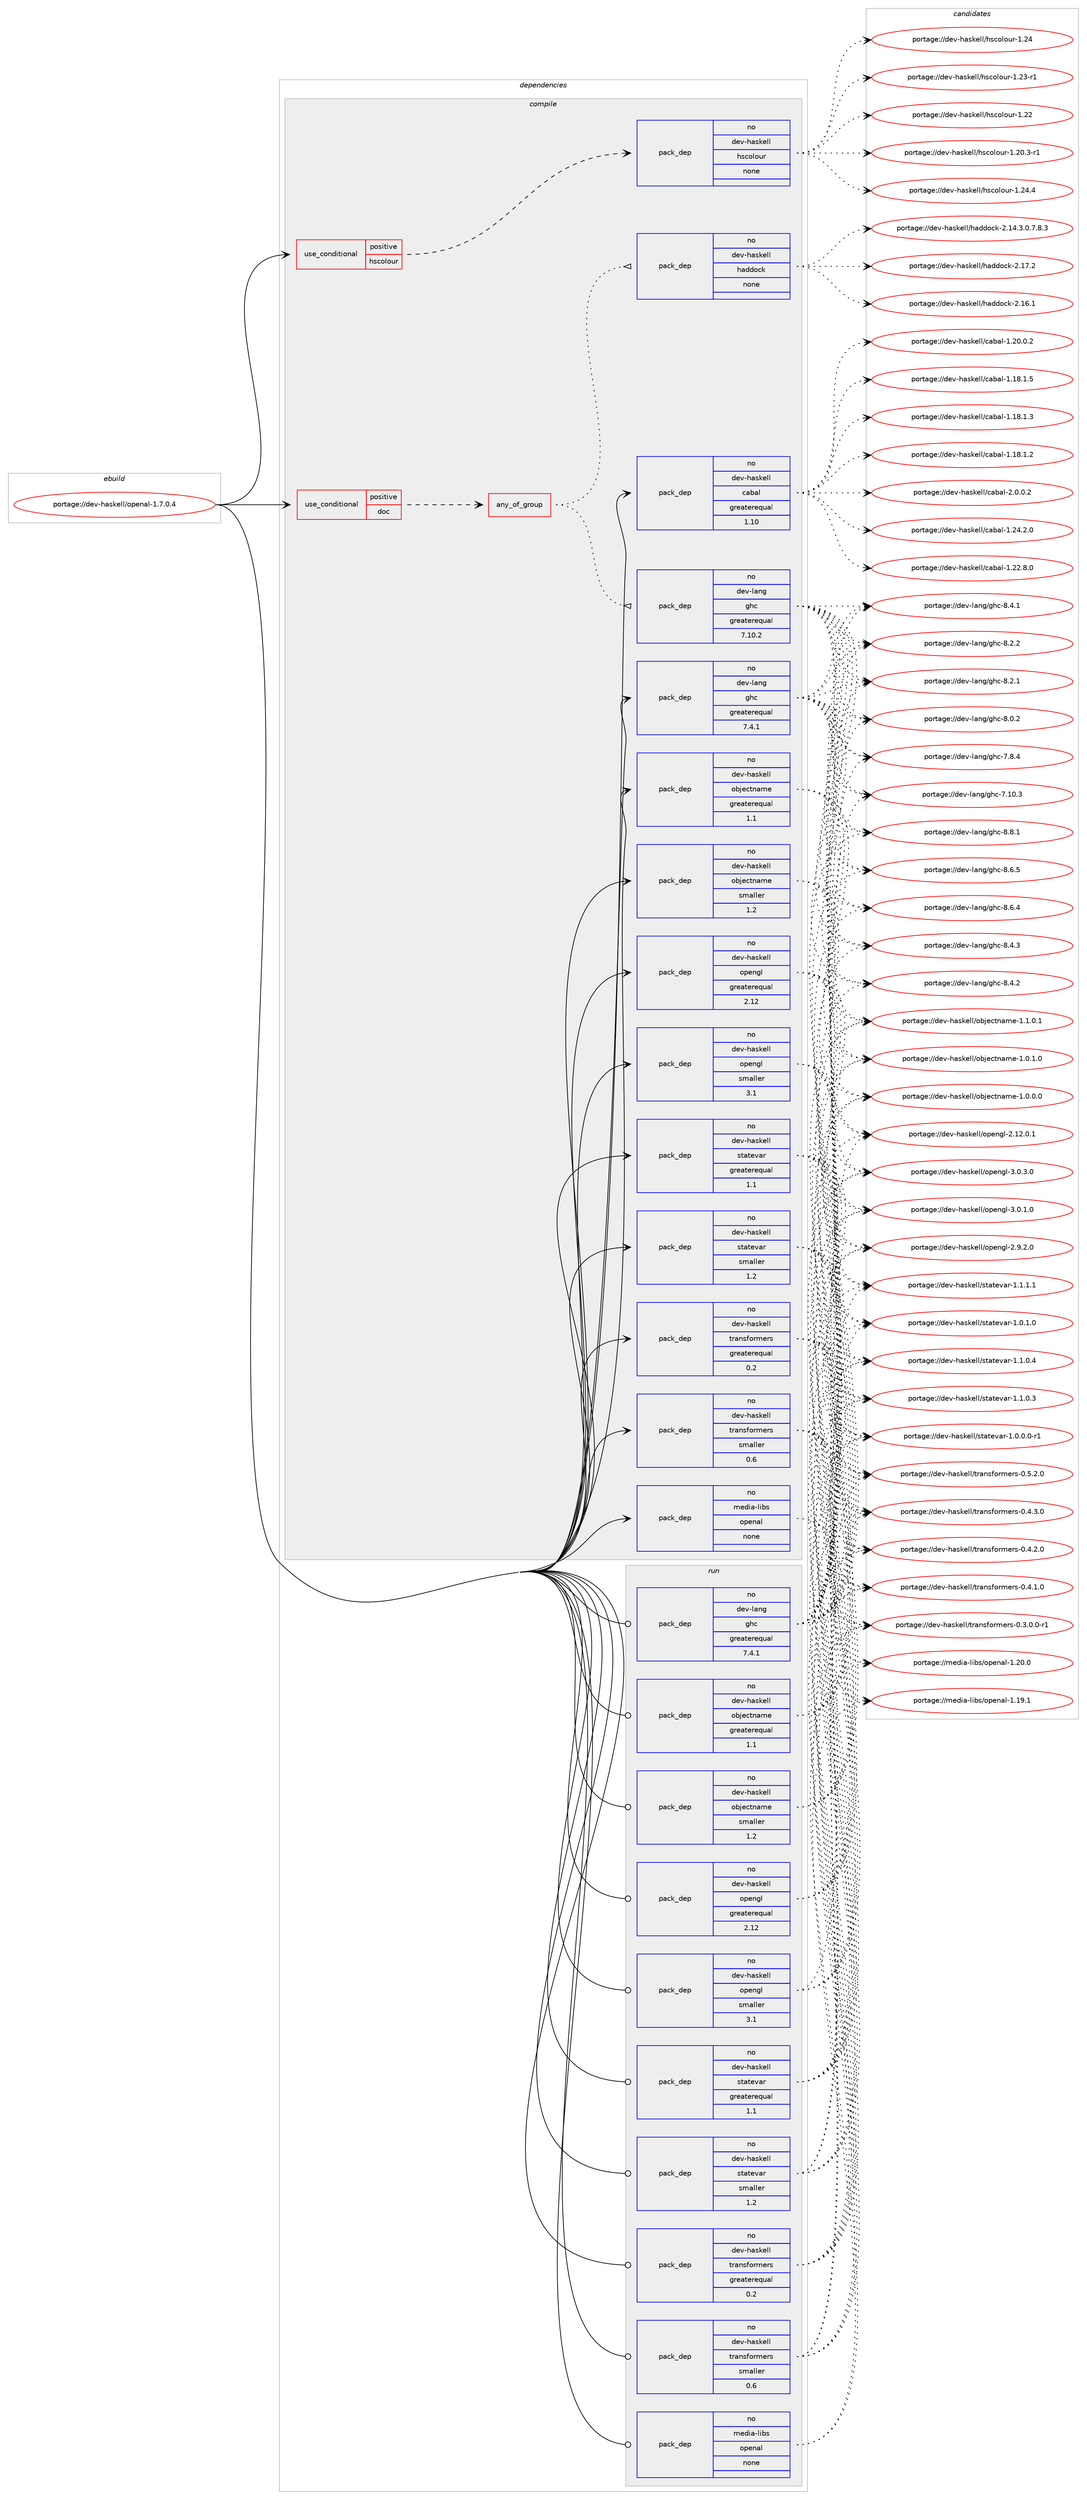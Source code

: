 digraph prolog {

# *************
# Graph options
# *************

newrank=true;
concentrate=true;
compound=true;
graph [rankdir=LR,fontname=Helvetica,fontsize=10,ranksep=1.5];#, ranksep=2.5, nodesep=0.2];
edge  [arrowhead=vee];
node  [fontname=Helvetica,fontsize=10];

# **********
# The ebuild
# **********

subgraph cluster_leftcol {
color=gray;
label=<<i>ebuild</i>>;
id [label="portage://dev-haskell/openal-1.7.0.4", color=red, width=4, href="../dev-haskell/openal-1.7.0.4.svg"];
}

# ****************
# The dependencies
# ****************

subgraph cluster_midcol {
color=gray;
label=<<i>dependencies</i>>;
subgraph cluster_compile {
fillcolor="#eeeeee";
style=filled;
label=<<i>compile</i>>;
subgraph cond132480 {
dependency550416 [label=<<TABLE BORDER="0" CELLBORDER="1" CELLSPACING="0" CELLPADDING="4"><TR><TD ROWSPAN="3" CELLPADDING="10">use_conditional</TD></TR><TR><TD>positive</TD></TR><TR><TD>doc</TD></TR></TABLE>>, shape=none, color=red];
subgraph any5981 {
dependency550417 [label=<<TABLE BORDER="0" CELLBORDER="1" CELLSPACING="0" CELLPADDING="4"><TR><TD CELLPADDING="10">any_of_group</TD></TR></TABLE>>, shape=none, color=red];subgraph pack411718 {
dependency550418 [label=<<TABLE BORDER="0" CELLBORDER="1" CELLSPACING="0" CELLPADDING="4" WIDTH="220"><TR><TD ROWSPAN="6" CELLPADDING="30">pack_dep</TD></TR><TR><TD WIDTH="110">no</TD></TR><TR><TD>dev-haskell</TD></TR><TR><TD>haddock</TD></TR><TR><TD>none</TD></TR><TR><TD></TD></TR></TABLE>>, shape=none, color=blue];
}
dependency550417:e -> dependency550418:w [weight=20,style="dotted",arrowhead="oinv"];
subgraph pack411719 {
dependency550419 [label=<<TABLE BORDER="0" CELLBORDER="1" CELLSPACING="0" CELLPADDING="4" WIDTH="220"><TR><TD ROWSPAN="6" CELLPADDING="30">pack_dep</TD></TR><TR><TD WIDTH="110">no</TD></TR><TR><TD>dev-lang</TD></TR><TR><TD>ghc</TD></TR><TR><TD>greaterequal</TD></TR><TR><TD>7.10.2</TD></TR></TABLE>>, shape=none, color=blue];
}
dependency550417:e -> dependency550419:w [weight=20,style="dotted",arrowhead="oinv"];
}
dependency550416:e -> dependency550417:w [weight=20,style="dashed",arrowhead="vee"];
}
id:e -> dependency550416:w [weight=20,style="solid",arrowhead="vee"];
subgraph cond132481 {
dependency550420 [label=<<TABLE BORDER="0" CELLBORDER="1" CELLSPACING="0" CELLPADDING="4"><TR><TD ROWSPAN="3" CELLPADDING="10">use_conditional</TD></TR><TR><TD>positive</TD></TR><TR><TD>hscolour</TD></TR></TABLE>>, shape=none, color=red];
subgraph pack411720 {
dependency550421 [label=<<TABLE BORDER="0" CELLBORDER="1" CELLSPACING="0" CELLPADDING="4" WIDTH="220"><TR><TD ROWSPAN="6" CELLPADDING="30">pack_dep</TD></TR><TR><TD WIDTH="110">no</TD></TR><TR><TD>dev-haskell</TD></TR><TR><TD>hscolour</TD></TR><TR><TD>none</TD></TR><TR><TD></TD></TR></TABLE>>, shape=none, color=blue];
}
dependency550420:e -> dependency550421:w [weight=20,style="dashed",arrowhead="vee"];
}
id:e -> dependency550420:w [weight=20,style="solid",arrowhead="vee"];
subgraph pack411721 {
dependency550422 [label=<<TABLE BORDER="0" CELLBORDER="1" CELLSPACING="0" CELLPADDING="4" WIDTH="220"><TR><TD ROWSPAN="6" CELLPADDING="30">pack_dep</TD></TR><TR><TD WIDTH="110">no</TD></TR><TR><TD>dev-haskell</TD></TR><TR><TD>cabal</TD></TR><TR><TD>greaterequal</TD></TR><TR><TD>1.10</TD></TR></TABLE>>, shape=none, color=blue];
}
id:e -> dependency550422:w [weight=20,style="solid",arrowhead="vee"];
subgraph pack411722 {
dependency550423 [label=<<TABLE BORDER="0" CELLBORDER="1" CELLSPACING="0" CELLPADDING="4" WIDTH="220"><TR><TD ROWSPAN="6" CELLPADDING="30">pack_dep</TD></TR><TR><TD WIDTH="110">no</TD></TR><TR><TD>dev-haskell</TD></TR><TR><TD>objectname</TD></TR><TR><TD>greaterequal</TD></TR><TR><TD>1.1</TD></TR></TABLE>>, shape=none, color=blue];
}
id:e -> dependency550423:w [weight=20,style="solid",arrowhead="vee"];
subgraph pack411723 {
dependency550424 [label=<<TABLE BORDER="0" CELLBORDER="1" CELLSPACING="0" CELLPADDING="4" WIDTH="220"><TR><TD ROWSPAN="6" CELLPADDING="30">pack_dep</TD></TR><TR><TD WIDTH="110">no</TD></TR><TR><TD>dev-haskell</TD></TR><TR><TD>objectname</TD></TR><TR><TD>smaller</TD></TR><TR><TD>1.2</TD></TR></TABLE>>, shape=none, color=blue];
}
id:e -> dependency550424:w [weight=20,style="solid",arrowhead="vee"];
subgraph pack411724 {
dependency550425 [label=<<TABLE BORDER="0" CELLBORDER="1" CELLSPACING="0" CELLPADDING="4" WIDTH="220"><TR><TD ROWSPAN="6" CELLPADDING="30">pack_dep</TD></TR><TR><TD WIDTH="110">no</TD></TR><TR><TD>dev-haskell</TD></TR><TR><TD>opengl</TD></TR><TR><TD>greaterequal</TD></TR><TR><TD>2.12</TD></TR></TABLE>>, shape=none, color=blue];
}
id:e -> dependency550425:w [weight=20,style="solid",arrowhead="vee"];
subgraph pack411725 {
dependency550426 [label=<<TABLE BORDER="0" CELLBORDER="1" CELLSPACING="0" CELLPADDING="4" WIDTH="220"><TR><TD ROWSPAN="6" CELLPADDING="30">pack_dep</TD></TR><TR><TD WIDTH="110">no</TD></TR><TR><TD>dev-haskell</TD></TR><TR><TD>opengl</TD></TR><TR><TD>smaller</TD></TR><TR><TD>3.1</TD></TR></TABLE>>, shape=none, color=blue];
}
id:e -> dependency550426:w [weight=20,style="solid",arrowhead="vee"];
subgraph pack411726 {
dependency550427 [label=<<TABLE BORDER="0" CELLBORDER="1" CELLSPACING="0" CELLPADDING="4" WIDTH="220"><TR><TD ROWSPAN="6" CELLPADDING="30">pack_dep</TD></TR><TR><TD WIDTH="110">no</TD></TR><TR><TD>dev-haskell</TD></TR><TR><TD>statevar</TD></TR><TR><TD>greaterequal</TD></TR><TR><TD>1.1</TD></TR></TABLE>>, shape=none, color=blue];
}
id:e -> dependency550427:w [weight=20,style="solid",arrowhead="vee"];
subgraph pack411727 {
dependency550428 [label=<<TABLE BORDER="0" CELLBORDER="1" CELLSPACING="0" CELLPADDING="4" WIDTH="220"><TR><TD ROWSPAN="6" CELLPADDING="30">pack_dep</TD></TR><TR><TD WIDTH="110">no</TD></TR><TR><TD>dev-haskell</TD></TR><TR><TD>statevar</TD></TR><TR><TD>smaller</TD></TR><TR><TD>1.2</TD></TR></TABLE>>, shape=none, color=blue];
}
id:e -> dependency550428:w [weight=20,style="solid",arrowhead="vee"];
subgraph pack411728 {
dependency550429 [label=<<TABLE BORDER="0" CELLBORDER="1" CELLSPACING="0" CELLPADDING="4" WIDTH="220"><TR><TD ROWSPAN="6" CELLPADDING="30">pack_dep</TD></TR><TR><TD WIDTH="110">no</TD></TR><TR><TD>dev-haskell</TD></TR><TR><TD>transformers</TD></TR><TR><TD>greaterequal</TD></TR><TR><TD>0.2</TD></TR></TABLE>>, shape=none, color=blue];
}
id:e -> dependency550429:w [weight=20,style="solid",arrowhead="vee"];
subgraph pack411729 {
dependency550430 [label=<<TABLE BORDER="0" CELLBORDER="1" CELLSPACING="0" CELLPADDING="4" WIDTH="220"><TR><TD ROWSPAN="6" CELLPADDING="30">pack_dep</TD></TR><TR><TD WIDTH="110">no</TD></TR><TR><TD>dev-haskell</TD></TR><TR><TD>transformers</TD></TR><TR><TD>smaller</TD></TR><TR><TD>0.6</TD></TR></TABLE>>, shape=none, color=blue];
}
id:e -> dependency550430:w [weight=20,style="solid",arrowhead="vee"];
subgraph pack411730 {
dependency550431 [label=<<TABLE BORDER="0" CELLBORDER="1" CELLSPACING="0" CELLPADDING="4" WIDTH="220"><TR><TD ROWSPAN="6" CELLPADDING="30">pack_dep</TD></TR><TR><TD WIDTH="110">no</TD></TR><TR><TD>dev-lang</TD></TR><TR><TD>ghc</TD></TR><TR><TD>greaterequal</TD></TR><TR><TD>7.4.1</TD></TR></TABLE>>, shape=none, color=blue];
}
id:e -> dependency550431:w [weight=20,style="solid",arrowhead="vee"];
subgraph pack411731 {
dependency550432 [label=<<TABLE BORDER="0" CELLBORDER="1" CELLSPACING="0" CELLPADDING="4" WIDTH="220"><TR><TD ROWSPAN="6" CELLPADDING="30">pack_dep</TD></TR><TR><TD WIDTH="110">no</TD></TR><TR><TD>media-libs</TD></TR><TR><TD>openal</TD></TR><TR><TD>none</TD></TR><TR><TD></TD></TR></TABLE>>, shape=none, color=blue];
}
id:e -> dependency550432:w [weight=20,style="solid",arrowhead="vee"];
}
subgraph cluster_compileandrun {
fillcolor="#eeeeee";
style=filled;
label=<<i>compile and run</i>>;
}
subgraph cluster_run {
fillcolor="#eeeeee";
style=filled;
label=<<i>run</i>>;
subgraph pack411732 {
dependency550433 [label=<<TABLE BORDER="0" CELLBORDER="1" CELLSPACING="0" CELLPADDING="4" WIDTH="220"><TR><TD ROWSPAN="6" CELLPADDING="30">pack_dep</TD></TR><TR><TD WIDTH="110">no</TD></TR><TR><TD>dev-haskell</TD></TR><TR><TD>objectname</TD></TR><TR><TD>greaterequal</TD></TR><TR><TD>1.1</TD></TR></TABLE>>, shape=none, color=blue];
}
id:e -> dependency550433:w [weight=20,style="solid",arrowhead="odot"];
subgraph pack411733 {
dependency550434 [label=<<TABLE BORDER="0" CELLBORDER="1" CELLSPACING="0" CELLPADDING="4" WIDTH="220"><TR><TD ROWSPAN="6" CELLPADDING="30">pack_dep</TD></TR><TR><TD WIDTH="110">no</TD></TR><TR><TD>dev-haskell</TD></TR><TR><TD>objectname</TD></TR><TR><TD>smaller</TD></TR><TR><TD>1.2</TD></TR></TABLE>>, shape=none, color=blue];
}
id:e -> dependency550434:w [weight=20,style="solid",arrowhead="odot"];
subgraph pack411734 {
dependency550435 [label=<<TABLE BORDER="0" CELLBORDER="1" CELLSPACING="0" CELLPADDING="4" WIDTH="220"><TR><TD ROWSPAN="6" CELLPADDING="30">pack_dep</TD></TR><TR><TD WIDTH="110">no</TD></TR><TR><TD>dev-haskell</TD></TR><TR><TD>opengl</TD></TR><TR><TD>greaterequal</TD></TR><TR><TD>2.12</TD></TR></TABLE>>, shape=none, color=blue];
}
id:e -> dependency550435:w [weight=20,style="solid",arrowhead="odot"];
subgraph pack411735 {
dependency550436 [label=<<TABLE BORDER="0" CELLBORDER="1" CELLSPACING="0" CELLPADDING="4" WIDTH="220"><TR><TD ROWSPAN="6" CELLPADDING="30">pack_dep</TD></TR><TR><TD WIDTH="110">no</TD></TR><TR><TD>dev-haskell</TD></TR><TR><TD>opengl</TD></TR><TR><TD>smaller</TD></TR><TR><TD>3.1</TD></TR></TABLE>>, shape=none, color=blue];
}
id:e -> dependency550436:w [weight=20,style="solid",arrowhead="odot"];
subgraph pack411736 {
dependency550437 [label=<<TABLE BORDER="0" CELLBORDER="1" CELLSPACING="0" CELLPADDING="4" WIDTH="220"><TR><TD ROWSPAN="6" CELLPADDING="30">pack_dep</TD></TR><TR><TD WIDTH="110">no</TD></TR><TR><TD>dev-haskell</TD></TR><TR><TD>statevar</TD></TR><TR><TD>greaterequal</TD></TR><TR><TD>1.1</TD></TR></TABLE>>, shape=none, color=blue];
}
id:e -> dependency550437:w [weight=20,style="solid",arrowhead="odot"];
subgraph pack411737 {
dependency550438 [label=<<TABLE BORDER="0" CELLBORDER="1" CELLSPACING="0" CELLPADDING="4" WIDTH="220"><TR><TD ROWSPAN="6" CELLPADDING="30">pack_dep</TD></TR><TR><TD WIDTH="110">no</TD></TR><TR><TD>dev-haskell</TD></TR><TR><TD>statevar</TD></TR><TR><TD>smaller</TD></TR><TR><TD>1.2</TD></TR></TABLE>>, shape=none, color=blue];
}
id:e -> dependency550438:w [weight=20,style="solid",arrowhead="odot"];
subgraph pack411738 {
dependency550439 [label=<<TABLE BORDER="0" CELLBORDER="1" CELLSPACING="0" CELLPADDING="4" WIDTH="220"><TR><TD ROWSPAN="6" CELLPADDING="30">pack_dep</TD></TR><TR><TD WIDTH="110">no</TD></TR><TR><TD>dev-haskell</TD></TR><TR><TD>transformers</TD></TR><TR><TD>greaterequal</TD></TR><TR><TD>0.2</TD></TR></TABLE>>, shape=none, color=blue];
}
id:e -> dependency550439:w [weight=20,style="solid",arrowhead="odot"];
subgraph pack411739 {
dependency550440 [label=<<TABLE BORDER="0" CELLBORDER="1" CELLSPACING="0" CELLPADDING="4" WIDTH="220"><TR><TD ROWSPAN="6" CELLPADDING="30">pack_dep</TD></TR><TR><TD WIDTH="110">no</TD></TR><TR><TD>dev-haskell</TD></TR><TR><TD>transformers</TD></TR><TR><TD>smaller</TD></TR><TR><TD>0.6</TD></TR></TABLE>>, shape=none, color=blue];
}
id:e -> dependency550440:w [weight=20,style="solid",arrowhead="odot"];
subgraph pack411740 {
dependency550441 [label=<<TABLE BORDER="0" CELLBORDER="1" CELLSPACING="0" CELLPADDING="4" WIDTH="220"><TR><TD ROWSPAN="6" CELLPADDING="30">pack_dep</TD></TR><TR><TD WIDTH="110">no</TD></TR><TR><TD>dev-lang</TD></TR><TR><TD>ghc</TD></TR><TR><TD>greaterequal</TD></TR><TR><TD>7.4.1</TD></TR></TABLE>>, shape=none, color=blue];
}
id:e -> dependency550441:w [weight=20,style="solid",arrowhead="odot"];
subgraph pack411741 {
dependency550442 [label=<<TABLE BORDER="0" CELLBORDER="1" CELLSPACING="0" CELLPADDING="4" WIDTH="220"><TR><TD ROWSPAN="6" CELLPADDING="30">pack_dep</TD></TR><TR><TD WIDTH="110">no</TD></TR><TR><TD>media-libs</TD></TR><TR><TD>openal</TD></TR><TR><TD>none</TD></TR><TR><TD></TD></TR></TABLE>>, shape=none, color=blue];
}
id:e -> dependency550442:w [weight=20,style="solid",arrowhead="odot"];
}
}

# **************
# The candidates
# **************

subgraph cluster_choices {
rank=same;
color=gray;
label=<<i>candidates</i>>;

subgraph choice411718 {
color=black;
nodesep=1;
choice100101118451049711510710110810847104971001001119910745504649554650 [label="portage://dev-haskell/haddock-2.17.2", color=red, width=4,href="../dev-haskell/haddock-2.17.2.svg"];
choice100101118451049711510710110810847104971001001119910745504649544649 [label="portage://dev-haskell/haddock-2.16.1", color=red, width=4,href="../dev-haskell/haddock-2.16.1.svg"];
choice1001011184510497115107101108108471049710010011199107455046495246514648465546564651 [label="portage://dev-haskell/haddock-2.14.3.0.7.8.3", color=red, width=4,href="../dev-haskell/haddock-2.14.3.0.7.8.3.svg"];
dependency550418:e -> choice100101118451049711510710110810847104971001001119910745504649554650:w [style=dotted,weight="100"];
dependency550418:e -> choice100101118451049711510710110810847104971001001119910745504649544649:w [style=dotted,weight="100"];
dependency550418:e -> choice1001011184510497115107101108108471049710010011199107455046495246514648465546564651:w [style=dotted,weight="100"];
}
subgraph choice411719 {
color=black;
nodesep=1;
choice10010111845108971101034710310499455646564649 [label="portage://dev-lang/ghc-8.8.1", color=red, width=4,href="../dev-lang/ghc-8.8.1.svg"];
choice10010111845108971101034710310499455646544653 [label="portage://dev-lang/ghc-8.6.5", color=red, width=4,href="../dev-lang/ghc-8.6.5.svg"];
choice10010111845108971101034710310499455646544652 [label="portage://dev-lang/ghc-8.6.4", color=red, width=4,href="../dev-lang/ghc-8.6.4.svg"];
choice10010111845108971101034710310499455646524651 [label="portage://dev-lang/ghc-8.4.3", color=red, width=4,href="../dev-lang/ghc-8.4.3.svg"];
choice10010111845108971101034710310499455646524650 [label="portage://dev-lang/ghc-8.4.2", color=red, width=4,href="../dev-lang/ghc-8.4.2.svg"];
choice10010111845108971101034710310499455646524649 [label="portage://dev-lang/ghc-8.4.1", color=red, width=4,href="../dev-lang/ghc-8.4.1.svg"];
choice10010111845108971101034710310499455646504650 [label="portage://dev-lang/ghc-8.2.2", color=red, width=4,href="../dev-lang/ghc-8.2.2.svg"];
choice10010111845108971101034710310499455646504649 [label="portage://dev-lang/ghc-8.2.1", color=red, width=4,href="../dev-lang/ghc-8.2.1.svg"];
choice10010111845108971101034710310499455646484650 [label="portage://dev-lang/ghc-8.0.2", color=red, width=4,href="../dev-lang/ghc-8.0.2.svg"];
choice10010111845108971101034710310499455546564652 [label="portage://dev-lang/ghc-7.8.4", color=red, width=4,href="../dev-lang/ghc-7.8.4.svg"];
choice1001011184510897110103471031049945554649484651 [label="portage://dev-lang/ghc-7.10.3", color=red, width=4,href="../dev-lang/ghc-7.10.3.svg"];
dependency550419:e -> choice10010111845108971101034710310499455646564649:w [style=dotted,weight="100"];
dependency550419:e -> choice10010111845108971101034710310499455646544653:w [style=dotted,weight="100"];
dependency550419:e -> choice10010111845108971101034710310499455646544652:w [style=dotted,weight="100"];
dependency550419:e -> choice10010111845108971101034710310499455646524651:w [style=dotted,weight="100"];
dependency550419:e -> choice10010111845108971101034710310499455646524650:w [style=dotted,weight="100"];
dependency550419:e -> choice10010111845108971101034710310499455646524649:w [style=dotted,weight="100"];
dependency550419:e -> choice10010111845108971101034710310499455646504650:w [style=dotted,weight="100"];
dependency550419:e -> choice10010111845108971101034710310499455646504649:w [style=dotted,weight="100"];
dependency550419:e -> choice10010111845108971101034710310499455646484650:w [style=dotted,weight="100"];
dependency550419:e -> choice10010111845108971101034710310499455546564652:w [style=dotted,weight="100"];
dependency550419:e -> choice1001011184510897110103471031049945554649484651:w [style=dotted,weight="100"];
}
subgraph choice411720 {
color=black;
nodesep=1;
choice1001011184510497115107101108108471041159911110811111711445494650524652 [label="portage://dev-haskell/hscolour-1.24.4", color=red, width=4,href="../dev-haskell/hscolour-1.24.4.svg"];
choice100101118451049711510710110810847104115991111081111171144549465052 [label="portage://dev-haskell/hscolour-1.24", color=red, width=4,href="../dev-haskell/hscolour-1.24.svg"];
choice1001011184510497115107101108108471041159911110811111711445494650514511449 [label="portage://dev-haskell/hscolour-1.23-r1", color=red, width=4,href="../dev-haskell/hscolour-1.23-r1.svg"];
choice100101118451049711510710110810847104115991111081111171144549465050 [label="portage://dev-haskell/hscolour-1.22", color=red, width=4,href="../dev-haskell/hscolour-1.22.svg"];
choice10010111845104971151071011081084710411599111108111117114454946504846514511449 [label="portage://dev-haskell/hscolour-1.20.3-r1", color=red, width=4,href="../dev-haskell/hscolour-1.20.3-r1.svg"];
dependency550421:e -> choice1001011184510497115107101108108471041159911110811111711445494650524652:w [style=dotted,weight="100"];
dependency550421:e -> choice100101118451049711510710110810847104115991111081111171144549465052:w [style=dotted,weight="100"];
dependency550421:e -> choice1001011184510497115107101108108471041159911110811111711445494650514511449:w [style=dotted,weight="100"];
dependency550421:e -> choice100101118451049711510710110810847104115991111081111171144549465050:w [style=dotted,weight="100"];
dependency550421:e -> choice10010111845104971151071011081084710411599111108111117114454946504846514511449:w [style=dotted,weight="100"];
}
subgraph choice411721 {
color=black;
nodesep=1;
choice100101118451049711510710110810847999798971084550464846484650 [label="portage://dev-haskell/cabal-2.0.0.2", color=red, width=4,href="../dev-haskell/cabal-2.0.0.2.svg"];
choice10010111845104971151071011081084799979897108454946505246504648 [label="portage://dev-haskell/cabal-1.24.2.0", color=red, width=4,href="../dev-haskell/cabal-1.24.2.0.svg"];
choice10010111845104971151071011081084799979897108454946505046564648 [label="portage://dev-haskell/cabal-1.22.8.0", color=red, width=4,href="../dev-haskell/cabal-1.22.8.0.svg"];
choice10010111845104971151071011081084799979897108454946504846484650 [label="portage://dev-haskell/cabal-1.20.0.2", color=red, width=4,href="../dev-haskell/cabal-1.20.0.2.svg"];
choice10010111845104971151071011081084799979897108454946495646494653 [label="portage://dev-haskell/cabal-1.18.1.5", color=red, width=4,href="../dev-haskell/cabal-1.18.1.5.svg"];
choice10010111845104971151071011081084799979897108454946495646494651 [label="portage://dev-haskell/cabal-1.18.1.3", color=red, width=4,href="../dev-haskell/cabal-1.18.1.3.svg"];
choice10010111845104971151071011081084799979897108454946495646494650 [label="portage://dev-haskell/cabal-1.18.1.2", color=red, width=4,href="../dev-haskell/cabal-1.18.1.2.svg"];
dependency550422:e -> choice100101118451049711510710110810847999798971084550464846484650:w [style=dotted,weight="100"];
dependency550422:e -> choice10010111845104971151071011081084799979897108454946505246504648:w [style=dotted,weight="100"];
dependency550422:e -> choice10010111845104971151071011081084799979897108454946505046564648:w [style=dotted,weight="100"];
dependency550422:e -> choice10010111845104971151071011081084799979897108454946504846484650:w [style=dotted,weight="100"];
dependency550422:e -> choice10010111845104971151071011081084799979897108454946495646494653:w [style=dotted,weight="100"];
dependency550422:e -> choice10010111845104971151071011081084799979897108454946495646494651:w [style=dotted,weight="100"];
dependency550422:e -> choice10010111845104971151071011081084799979897108454946495646494650:w [style=dotted,weight="100"];
}
subgraph choice411722 {
color=black;
nodesep=1;
choice1001011184510497115107101108108471119810610199116110971091014549464946484649 [label="portage://dev-haskell/objectname-1.1.0.1", color=red, width=4,href="../dev-haskell/objectname-1.1.0.1.svg"];
choice1001011184510497115107101108108471119810610199116110971091014549464846494648 [label="portage://dev-haskell/objectname-1.0.1.0", color=red, width=4,href="../dev-haskell/objectname-1.0.1.0.svg"];
choice1001011184510497115107101108108471119810610199116110971091014549464846484648 [label="portage://dev-haskell/objectname-1.0.0.0", color=red, width=4,href="../dev-haskell/objectname-1.0.0.0.svg"];
dependency550423:e -> choice1001011184510497115107101108108471119810610199116110971091014549464946484649:w [style=dotted,weight="100"];
dependency550423:e -> choice1001011184510497115107101108108471119810610199116110971091014549464846494648:w [style=dotted,weight="100"];
dependency550423:e -> choice1001011184510497115107101108108471119810610199116110971091014549464846484648:w [style=dotted,weight="100"];
}
subgraph choice411723 {
color=black;
nodesep=1;
choice1001011184510497115107101108108471119810610199116110971091014549464946484649 [label="portage://dev-haskell/objectname-1.1.0.1", color=red, width=4,href="../dev-haskell/objectname-1.1.0.1.svg"];
choice1001011184510497115107101108108471119810610199116110971091014549464846494648 [label="portage://dev-haskell/objectname-1.0.1.0", color=red, width=4,href="../dev-haskell/objectname-1.0.1.0.svg"];
choice1001011184510497115107101108108471119810610199116110971091014549464846484648 [label="portage://dev-haskell/objectname-1.0.0.0", color=red, width=4,href="../dev-haskell/objectname-1.0.0.0.svg"];
dependency550424:e -> choice1001011184510497115107101108108471119810610199116110971091014549464946484649:w [style=dotted,weight="100"];
dependency550424:e -> choice1001011184510497115107101108108471119810610199116110971091014549464846494648:w [style=dotted,weight="100"];
dependency550424:e -> choice1001011184510497115107101108108471119810610199116110971091014549464846484648:w [style=dotted,weight="100"];
}
subgraph choice411724 {
color=black;
nodesep=1;
choice1001011184510497115107101108108471111121011101031084551464846514648 [label="portage://dev-haskell/opengl-3.0.3.0", color=red, width=4,href="../dev-haskell/opengl-3.0.3.0.svg"];
choice1001011184510497115107101108108471111121011101031084551464846494648 [label="portage://dev-haskell/opengl-3.0.1.0", color=red, width=4,href="../dev-haskell/opengl-3.0.1.0.svg"];
choice1001011184510497115107101108108471111121011101031084550465746504648 [label="portage://dev-haskell/opengl-2.9.2.0", color=red, width=4,href="../dev-haskell/opengl-2.9.2.0.svg"];
choice100101118451049711510710110810847111112101110103108455046495046484649 [label="portage://dev-haskell/opengl-2.12.0.1", color=red, width=4,href="../dev-haskell/opengl-2.12.0.1.svg"];
dependency550425:e -> choice1001011184510497115107101108108471111121011101031084551464846514648:w [style=dotted,weight="100"];
dependency550425:e -> choice1001011184510497115107101108108471111121011101031084551464846494648:w [style=dotted,weight="100"];
dependency550425:e -> choice1001011184510497115107101108108471111121011101031084550465746504648:w [style=dotted,weight="100"];
dependency550425:e -> choice100101118451049711510710110810847111112101110103108455046495046484649:w [style=dotted,weight="100"];
}
subgraph choice411725 {
color=black;
nodesep=1;
choice1001011184510497115107101108108471111121011101031084551464846514648 [label="portage://dev-haskell/opengl-3.0.3.0", color=red, width=4,href="../dev-haskell/opengl-3.0.3.0.svg"];
choice1001011184510497115107101108108471111121011101031084551464846494648 [label="portage://dev-haskell/opengl-3.0.1.0", color=red, width=4,href="../dev-haskell/opengl-3.0.1.0.svg"];
choice1001011184510497115107101108108471111121011101031084550465746504648 [label="portage://dev-haskell/opengl-2.9.2.0", color=red, width=4,href="../dev-haskell/opengl-2.9.2.0.svg"];
choice100101118451049711510710110810847111112101110103108455046495046484649 [label="portage://dev-haskell/opengl-2.12.0.1", color=red, width=4,href="../dev-haskell/opengl-2.12.0.1.svg"];
dependency550426:e -> choice1001011184510497115107101108108471111121011101031084551464846514648:w [style=dotted,weight="100"];
dependency550426:e -> choice1001011184510497115107101108108471111121011101031084551464846494648:w [style=dotted,weight="100"];
dependency550426:e -> choice1001011184510497115107101108108471111121011101031084550465746504648:w [style=dotted,weight="100"];
dependency550426:e -> choice100101118451049711510710110810847111112101110103108455046495046484649:w [style=dotted,weight="100"];
}
subgraph choice411726 {
color=black;
nodesep=1;
choice10010111845104971151071011081084711511697116101118971144549464946494649 [label="portage://dev-haskell/statevar-1.1.1.1", color=red, width=4,href="../dev-haskell/statevar-1.1.1.1.svg"];
choice10010111845104971151071011081084711511697116101118971144549464946484652 [label="portage://dev-haskell/statevar-1.1.0.4", color=red, width=4,href="../dev-haskell/statevar-1.1.0.4.svg"];
choice10010111845104971151071011081084711511697116101118971144549464946484651 [label="portage://dev-haskell/statevar-1.1.0.3", color=red, width=4,href="../dev-haskell/statevar-1.1.0.3.svg"];
choice10010111845104971151071011081084711511697116101118971144549464846494648 [label="portage://dev-haskell/statevar-1.0.1.0", color=red, width=4,href="../dev-haskell/statevar-1.0.1.0.svg"];
choice100101118451049711510710110810847115116971161011189711445494648464846484511449 [label="portage://dev-haskell/statevar-1.0.0.0-r1", color=red, width=4,href="../dev-haskell/statevar-1.0.0.0-r1.svg"];
dependency550427:e -> choice10010111845104971151071011081084711511697116101118971144549464946494649:w [style=dotted,weight="100"];
dependency550427:e -> choice10010111845104971151071011081084711511697116101118971144549464946484652:w [style=dotted,weight="100"];
dependency550427:e -> choice10010111845104971151071011081084711511697116101118971144549464946484651:w [style=dotted,weight="100"];
dependency550427:e -> choice10010111845104971151071011081084711511697116101118971144549464846494648:w [style=dotted,weight="100"];
dependency550427:e -> choice100101118451049711510710110810847115116971161011189711445494648464846484511449:w [style=dotted,weight="100"];
}
subgraph choice411727 {
color=black;
nodesep=1;
choice10010111845104971151071011081084711511697116101118971144549464946494649 [label="portage://dev-haskell/statevar-1.1.1.1", color=red, width=4,href="../dev-haskell/statevar-1.1.1.1.svg"];
choice10010111845104971151071011081084711511697116101118971144549464946484652 [label="portage://dev-haskell/statevar-1.1.0.4", color=red, width=4,href="../dev-haskell/statevar-1.1.0.4.svg"];
choice10010111845104971151071011081084711511697116101118971144549464946484651 [label="portage://dev-haskell/statevar-1.1.0.3", color=red, width=4,href="../dev-haskell/statevar-1.1.0.3.svg"];
choice10010111845104971151071011081084711511697116101118971144549464846494648 [label="portage://dev-haskell/statevar-1.0.1.0", color=red, width=4,href="../dev-haskell/statevar-1.0.1.0.svg"];
choice100101118451049711510710110810847115116971161011189711445494648464846484511449 [label="portage://dev-haskell/statevar-1.0.0.0-r1", color=red, width=4,href="../dev-haskell/statevar-1.0.0.0-r1.svg"];
dependency550428:e -> choice10010111845104971151071011081084711511697116101118971144549464946494649:w [style=dotted,weight="100"];
dependency550428:e -> choice10010111845104971151071011081084711511697116101118971144549464946484652:w [style=dotted,weight="100"];
dependency550428:e -> choice10010111845104971151071011081084711511697116101118971144549464946484651:w [style=dotted,weight="100"];
dependency550428:e -> choice10010111845104971151071011081084711511697116101118971144549464846494648:w [style=dotted,weight="100"];
dependency550428:e -> choice100101118451049711510710110810847115116971161011189711445494648464846484511449:w [style=dotted,weight="100"];
}
subgraph choice411728 {
color=black;
nodesep=1;
choice100101118451049711510710110810847116114971101151021111141091011141154548465346504648 [label="portage://dev-haskell/transformers-0.5.2.0", color=red, width=4,href="../dev-haskell/transformers-0.5.2.0.svg"];
choice100101118451049711510710110810847116114971101151021111141091011141154548465246514648 [label="portage://dev-haskell/transformers-0.4.3.0", color=red, width=4,href="../dev-haskell/transformers-0.4.3.0.svg"];
choice100101118451049711510710110810847116114971101151021111141091011141154548465246504648 [label="portage://dev-haskell/transformers-0.4.2.0", color=red, width=4,href="../dev-haskell/transformers-0.4.2.0.svg"];
choice100101118451049711510710110810847116114971101151021111141091011141154548465246494648 [label="portage://dev-haskell/transformers-0.4.1.0", color=red, width=4,href="../dev-haskell/transformers-0.4.1.0.svg"];
choice1001011184510497115107101108108471161149711011510211111410910111411545484651464846484511449 [label="portage://dev-haskell/transformers-0.3.0.0-r1", color=red, width=4,href="../dev-haskell/transformers-0.3.0.0-r1.svg"];
dependency550429:e -> choice100101118451049711510710110810847116114971101151021111141091011141154548465346504648:w [style=dotted,weight="100"];
dependency550429:e -> choice100101118451049711510710110810847116114971101151021111141091011141154548465246514648:w [style=dotted,weight="100"];
dependency550429:e -> choice100101118451049711510710110810847116114971101151021111141091011141154548465246504648:w [style=dotted,weight="100"];
dependency550429:e -> choice100101118451049711510710110810847116114971101151021111141091011141154548465246494648:w [style=dotted,weight="100"];
dependency550429:e -> choice1001011184510497115107101108108471161149711011510211111410910111411545484651464846484511449:w [style=dotted,weight="100"];
}
subgraph choice411729 {
color=black;
nodesep=1;
choice100101118451049711510710110810847116114971101151021111141091011141154548465346504648 [label="portage://dev-haskell/transformers-0.5.2.0", color=red, width=4,href="../dev-haskell/transformers-0.5.2.0.svg"];
choice100101118451049711510710110810847116114971101151021111141091011141154548465246514648 [label="portage://dev-haskell/transformers-0.4.3.0", color=red, width=4,href="../dev-haskell/transformers-0.4.3.0.svg"];
choice100101118451049711510710110810847116114971101151021111141091011141154548465246504648 [label="portage://dev-haskell/transformers-0.4.2.0", color=red, width=4,href="../dev-haskell/transformers-0.4.2.0.svg"];
choice100101118451049711510710110810847116114971101151021111141091011141154548465246494648 [label="portage://dev-haskell/transformers-0.4.1.0", color=red, width=4,href="../dev-haskell/transformers-0.4.1.0.svg"];
choice1001011184510497115107101108108471161149711011510211111410910111411545484651464846484511449 [label="portage://dev-haskell/transformers-0.3.0.0-r1", color=red, width=4,href="../dev-haskell/transformers-0.3.0.0-r1.svg"];
dependency550430:e -> choice100101118451049711510710110810847116114971101151021111141091011141154548465346504648:w [style=dotted,weight="100"];
dependency550430:e -> choice100101118451049711510710110810847116114971101151021111141091011141154548465246514648:w [style=dotted,weight="100"];
dependency550430:e -> choice100101118451049711510710110810847116114971101151021111141091011141154548465246504648:w [style=dotted,weight="100"];
dependency550430:e -> choice100101118451049711510710110810847116114971101151021111141091011141154548465246494648:w [style=dotted,weight="100"];
dependency550430:e -> choice1001011184510497115107101108108471161149711011510211111410910111411545484651464846484511449:w [style=dotted,weight="100"];
}
subgraph choice411730 {
color=black;
nodesep=1;
choice10010111845108971101034710310499455646564649 [label="portage://dev-lang/ghc-8.8.1", color=red, width=4,href="../dev-lang/ghc-8.8.1.svg"];
choice10010111845108971101034710310499455646544653 [label="portage://dev-lang/ghc-8.6.5", color=red, width=4,href="../dev-lang/ghc-8.6.5.svg"];
choice10010111845108971101034710310499455646544652 [label="portage://dev-lang/ghc-8.6.4", color=red, width=4,href="../dev-lang/ghc-8.6.4.svg"];
choice10010111845108971101034710310499455646524651 [label="portage://dev-lang/ghc-8.4.3", color=red, width=4,href="../dev-lang/ghc-8.4.3.svg"];
choice10010111845108971101034710310499455646524650 [label="portage://dev-lang/ghc-8.4.2", color=red, width=4,href="../dev-lang/ghc-8.4.2.svg"];
choice10010111845108971101034710310499455646524649 [label="portage://dev-lang/ghc-8.4.1", color=red, width=4,href="../dev-lang/ghc-8.4.1.svg"];
choice10010111845108971101034710310499455646504650 [label="portage://dev-lang/ghc-8.2.2", color=red, width=4,href="../dev-lang/ghc-8.2.2.svg"];
choice10010111845108971101034710310499455646504649 [label="portage://dev-lang/ghc-8.2.1", color=red, width=4,href="../dev-lang/ghc-8.2.1.svg"];
choice10010111845108971101034710310499455646484650 [label="portage://dev-lang/ghc-8.0.2", color=red, width=4,href="../dev-lang/ghc-8.0.2.svg"];
choice10010111845108971101034710310499455546564652 [label="portage://dev-lang/ghc-7.8.4", color=red, width=4,href="../dev-lang/ghc-7.8.4.svg"];
choice1001011184510897110103471031049945554649484651 [label="portage://dev-lang/ghc-7.10.3", color=red, width=4,href="../dev-lang/ghc-7.10.3.svg"];
dependency550431:e -> choice10010111845108971101034710310499455646564649:w [style=dotted,weight="100"];
dependency550431:e -> choice10010111845108971101034710310499455646544653:w [style=dotted,weight="100"];
dependency550431:e -> choice10010111845108971101034710310499455646544652:w [style=dotted,weight="100"];
dependency550431:e -> choice10010111845108971101034710310499455646524651:w [style=dotted,weight="100"];
dependency550431:e -> choice10010111845108971101034710310499455646524650:w [style=dotted,weight="100"];
dependency550431:e -> choice10010111845108971101034710310499455646524649:w [style=dotted,weight="100"];
dependency550431:e -> choice10010111845108971101034710310499455646504650:w [style=dotted,weight="100"];
dependency550431:e -> choice10010111845108971101034710310499455646504649:w [style=dotted,weight="100"];
dependency550431:e -> choice10010111845108971101034710310499455646484650:w [style=dotted,weight="100"];
dependency550431:e -> choice10010111845108971101034710310499455546564652:w [style=dotted,weight="100"];
dependency550431:e -> choice1001011184510897110103471031049945554649484651:w [style=dotted,weight="100"];
}
subgraph choice411731 {
color=black;
nodesep=1;
choice109101100105974510810598115471111121011109710845494650484648 [label="portage://media-libs/openal-1.20.0", color=red, width=4,href="../media-libs/openal-1.20.0.svg"];
choice109101100105974510810598115471111121011109710845494649574649 [label="portage://media-libs/openal-1.19.1", color=red, width=4,href="../media-libs/openal-1.19.1.svg"];
dependency550432:e -> choice109101100105974510810598115471111121011109710845494650484648:w [style=dotted,weight="100"];
dependency550432:e -> choice109101100105974510810598115471111121011109710845494649574649:w [style=dotted,weight="100"];
}
subgraph choice411732 {
color=black;
nodesep=1;
choice1001011184510497115107101108108471119810610199116110971091014549464946484649 [label="portage://dev-haskell/objectname-1.1.0.1", color=red, width=4,href="../dev-haskell/objectname-1.1.0.1.svg"];
choice1001011184510497115107101108108471119810610199116110971091014549464846494648 [label="portage://dev-haskell/objectname-1.0.1.0", color=red, width=4,href="../dev-haskell/objectname-1.0.1.0.svg"];
choice1001011184510497115107101108108471119810610199116110971091014549464846484648 [label="portage://dev-haskell/objectname-1.0.0.0", color=red, width=4,href="../dev-haskell/objectname-1.0.0.0.svg"];
dependency550433:e -> choice1001011184510497115107101108108471119810610199116110971091014549464946484649:w [style=dotted,weight="100"];
dependency550433:e -> choice1001011184510497115107101108108471119810610199116110971091014549464846494648:w [style=dotted,weight="100"];
dependency550433:e -> choice1001011184510497115107101108108471119810610199116110971091014549464846484648:w [style=dotted,weight="100"];
}
subgraph choice411733 {
color=black;
nodesep=1;
choice1001011184510497115107101108108471119810610199116110971091014549464946484649 [label="portage://dev-haskell/objectname-1.1.0.1", color=red, width=4,href="../dev-haskell/objectname-1.1.0.1.svg"];
choice1001011184510497115107101108108471119810610199116110971091014549464846494648 [label="portage://dev-haskell/objectname-1.0.1.0", color=red, width=4,href="../dev-haskell/objectname-1.0.1.0.svg"];
choice1001011184510497115107101108108471119810610199116110971091014549464846484648 [label="portage://dev-haskell/objectname-1.0.0.0", color=red, width=4,href="../dev-haskell/objectname-1.0.0.0.svg"];
dependency550434:e -> choice1001011184510497115107101108108471119810610199116110971091014549464946484649:w [style=dotted,weight="100"];
dependency550434:e -> choice1001011184510497115107101108108471119810610199116110971091014549464846494648:w [style=dotted,weight="100"];
dependency550434:e -> choice1001011184510497115107101108108471119810610199116110971091014549464846484648:w [style=dotted,weight="100"];
}
subgraph choice411734 {
color=black;
nodesep=1;
choice1001011184510497115107101108108471111121011101031084551464846514648 [label="portage://dev-haskell/opengl-3.0.3.0", color=red, width=4,href="../dev-haskell/opengl-3.0.3.0.svg"];
choice1001011184510497115107101108108471111121011101031084551464846494648 [label="portage://dev-haskell/opengl-3.0.1.0", color=red, width=4,href="../dev-haskell/opengl-3.0.1.0.svg"];
choice1001011184510497115107101108108471111121011101031084550465746504648 [label="portage://dev-haskell/opengl-2.9.2.0", color=red, width=4,href="../dev-haskell/opengl-2.9.2.0.svg"];
choice100101118451049711510710110810847111112101110103108455046495046484649 [label="portage://dev-haskell/opengl-2.12.0.1", color=red, width=4,href="../dev-haskell/opengl-2.12.0.1.svg"];
dependency550435:e -> choice1001011184510497115107101108108471111121011101031084551464846514648:w [style=dotted,weight="100"];
dependency550435:e -> choice1001011184510497115107101108108471111121011101031084551464846494648:w [style=dotted,weight="100"];
dependency550435:e -> choice1001011184510497115107101108108471111121011101031084550465746504648:w [style=dotted,weight="100"];
dependency550435:e -> choice100101118451049711510710110810847111112101110103108455046495046484649:w [style=dotted,weight="100"];
}
subgraph choice411735 {
color=black;
nodesep=1;
choice1001011184510497115107101108108471111121011101031084551464846514648 [label="portage://dev-haskell/opengl-3.0.3.0", color=red, width=4,href="../dev-haskell/opengl-3.0.3.0.svg"];
choice1001011184510497115107101108108471111121011101031084551464846494648 [label="portage://dev-haskell/opengl-3.0.1.0", color=red, width=4,href="../dev-haskell/opengl-3.0.1.0.svg"];
choice1001011184510497115107101108108471111121011101031084550465746504648 [label="portage://dev-haskell/opengl-2.9.2.0", color=red, width=4,href="../dev-haskell/opengl-2.9.2.0.svg"];
choice100101118451049711510710110810847111112101110103108455046495046484649 [label="portage://dev-haskell/opengl-2.12.0.1", color=red, width=4,href="../dev-haskell/opengl-2.12.0.1.svg"];
dependency550436:e -> choice1001011184510497115107101108108471111121011101031084551464846514648:w [style=dotted,weight="100"];
dependency550436:e -> choice1001011184510497115107101108108471111121011101031084551464846494648:w [style=dotted,weight="100"];
dependency550436:e -> choice1001011184510497115107101108108471111121011101031084550465746504648:w [style=dotted,weight="100"];
dependency550436:e -> choice100101118451049711510710110810847111112101110103108455046495046484649:w [style=dotted,weight="100"];
}
subgraph choice411736 {
color=black;
nodesep=1;
choice10010111845104971151071011081084711511697116101118971144549464946494649 [label="portage://dev-haskell/statevar-1.1.1.1", color=red, width=4,href="../dev-haskell/statevar-1.1.1.1.svg"];
choice10010111845104971151071011081084711511697116101118971144549464946484652 [label="portage://dev-haskell/statevar-1.1.0.4", color=red, width=4,href="../dev-haskell/statevar-1.1.0.4.svg"];
choice10010111845104971151071011081084711511697116101118971144549464946484651 [label="portage://dev-haskell/statevar-1.1.0.3", color=red, width=4,href="../dev-haskell/statevar-1.1.0.3.svg"];
choice10010111845104971151071011081084711511697116101118971144549464846494648 [label="portage://dev-haskell/statevar-1.0.1.0", color=red, width=4,href="../dev-haskell/statevar-1.0.1.0.svg"];
choice100101118451049711510710110810847115116971161011189711445494648464846484511449 [label="portage://dev-haskell/statevar-1.0.0.0-r1", color=red, width=4,href="../dev-haskell/statevar-1.0.0.0-r1.svg"];
dependency550437:e -> choice10010111845104971151071011081084711511697116101118971144549464946494649:w [style=dotted,weight="100"];
dependency550437:e -> choice10010111845104971151071011081084711511697116101118971144549464946484652:w [style=dotted,weight="100"];
dependency550437:e -> choice10010111845104971151071011081084711511697116101118971144549464946484651:w [style=dotted,weight="100"];
dependency550437:e -> choice10010111845104971151071011081084711511697116101118971144549464846494648:w [style=dotted,weight="100"];
dependency550437:e -> choice100101118451049711510710110810847115116971161011189711445494648464846484511449:w [style=dotted,weight="100"];
}
subgraph choice411737 {
color=black;
nodesep=1;
choice10010111845104971151071011081084711511697116101118971144549464946494649 [label="portage://dev-haskell/statevar-1.1.1.1", color=red, width=4,href="../dev-haskell/statevar-1.1.1.1.svg"];
choice10010111845104971151071011081084711511697116101118971144549464946484652 [label="portage://dev-haskell/statevar-1.1.0.4", color=red, width=4,href="../dev-haskell/statevar-1.1.0.4.svg"];
choice10010111845104971151071011081084711511697116101118971144549464946484651 [label="portage://dev-haskell/statevar-1.1.0.3", color=red, width=4,href="../dev-haskell/statevar-1.1.0.3.svg"];
choice10010111845104971151071011081084711511697116101118971144549464846494648 [label="portage://dev-haskell/statevar-1.0.1.0", color=red, width=4,href="../dev-haskell/statevar-1.0.1.0.svg"];
choice100101118451049711510710110810847115116971161011189711445494648464846484511449 [label="portage://dev-haskell/statevar-1.0.0.0-r1", color=red, width=4,href="../dev-haskell/statevar-1.0.0.0-r1.svg"];
dependency550438:e -> choice10010111845104971151071011081084711511697116101118971144549464946494649:w [style=dotted,weight="100"];
dependency550438:e -> choice10010111845104971151071011081084711511697116101118971144549464946484652:w [style=dotted,weight="100"];
dependency550438:e -> choice10010111845104971151071011081084711511697116101118971144549464946484651:w [style=dotted,weight="100"];
dependency550438:e -> choice10010111845104971151071011081084711511697116101118971144549464846494648:w [style=dotted,weight="100"];
dependency550438:e -> choice100101118451049711510710110810847115116971161011189711445494648464846484511449:w [style=dotted,weight="100"];
}
subgraph choice411738 {
color=black;
nodesep=1;
choice100101118451049711510710110810847116114971101151021111141091011141154548465346504648 [label="portage://dev-haskell/transformers-0.5.2.0", color=red, width=4,href="../dev-haskell/transformers-0.5.2.0.svg"];
choice100101118451049711510710110810847116114971101151021111141091011141154548465246514648 [label="portage://dev-haskell/transformers-0.4.3.0", color=red, width=4,href="../dev-haskell/transformers-0.4.3.0.svg"];
choice100101118451049711510710110810847116114971101151021111141091011141154548465246504648 [label="portage://dev-haskell/transformers-0.4.2.0", color=red, width=4,href="../dev-haskell/transformers-0.4.2.0.svg"];
choice100101118451049711510710110810847116114971101151021111141091011141154548465246494648 [label="portage://dev-haskell/transformers-0.4.1.0", color=red, width=4,href="../dev-haskell/transformers-0.4.1.0.svg"];
choice1001011184510497115107101108108471161149711011510211111410910111411545484651464846484511449 [label="portage://dev-haskell/transformers-0.3.0.0-r1", color=red, width=4,href="../dev-haskell/transformers-0.3.0.0-r1.svg"];
dependency550439:e -> choice100101118451049711510710110810847116114971101151021111141091011141154548465346504648:w [style=dotted,weight="100"];
dependency550439:e -> choice100101118451049711510710110810847116114971101151021111141091011141154548465246514648:w [style=dotted,weight="100"];
dependency550439:e -> choice100101118451049711510710110810847116114971101151021111141091011141154548465246504648:w [style=dotted,weight="100"];
dependency550439:e -> choice100101118451049711510710110810847116114971101151021111141091011141154548465246494648:w [style=dotted,weight="100"];
dependency550439:e -> choice1001011184510497115107101108108471161149711011510211111410910111411545484651464846484511449:w [style=dotted,weight="100"];
}
subgraph choice411739 {
color=black;
nodesep=1;
choice100101118451049711510710110810847116114971101151021111141091011141154548465346504648 [label="portage://dev-haskell/transformers-0.5.2.0", color=red, width=4,href="../dev-haskell/transformers-0.5.2.0.svg"];
choice100101118451049711510710110810847116114971101151021111141091011141154548465246514648 [label="portage://dev-haskell/transformers-0.4.3.0", color=red, width=4,href="../dev-haskell/transformers-0.4.3.0.svg"];
choice100101118451049711510710110810847116114971101151021111141091011141154548465246504648 [label="portage://dev-haskell/transformers-0.4.2.0", color=red, width=4,href="../dev-haskell/transformers-0.4.2.0.svg"];
choice100101118451049711510710110810847116114971101151021111141091011141154548465246494648 [label="portage://dev-haskell/transformers-0.4.1.0", color=red, width=4,href="../dev-haskell/transformers-0.4.1.0.svg"];
choice1001011184510497115107101108108471161149711011510211111410910111411545484651464846484511449 [label="portage://dev-haskell/transformers-0.3.0.0-r1", color=red, width=4,href="../dev-haskell/transformers-0.3.0.0-r1.svg"];
dependency550440:e -> choice100101118451049711510710110810847116114971101151021111141091011141154548465346504648:w [style=dotted,weight="100"];
dependency550440:e -> choice100101118451049711510710110810847116114971101151021111141091011141154548465246514648:w [style=dotted,weight="100"];
dependency550440:e -> choice100101118451049711510710110810847116114971101151021111141091011141154548465246504648:w [style=dotted,weight="100"];
dependency550440:e -> choice100101118451049711510710110810847116114971101151021111141091011141154548465246494648:w [style=dotted,weight="100"];
dependency550440:e -> choice1001011184510497115107101108108471161149711011510211111410910111411545484651464846484511449:w [style=dotted,weight="100"];
}
subgraph choice411740 {
color=black;
nodesep=1;
choice10010111845108971101034710310499455646564649 [label="portage://dev-lang/ghc-8.8.1", color=red, width=4,href="../dev-lang/ghc-8.8.1.svg"];
choice10010111845108971101034710310499455646544653 [label="portage://dev-lang/ghc-8.6.5", color=red, width=4,href="../dev-lang/ghc-8.6.5.svg"];
choice10010111845108971101034710310499455646544652 [label="portage://dev-lang/ghc-8.6.4", color=red, width=4,href="../dev-lang/ghc-8.6.4.svg"];
choice10010111845108971101034710310499455646524651 [label="portage://dev-lang/ghc-8.4.3", color=red, width=4,href="../dev-lang/ghc-8.4.3.svg"];
choice10010111845108971101034710310499455646524650 [label="portage://dev-lang/ghc-8.4.2", color=red, width=4,href="../dev-lang/ghc-8.4.2.svg"];
choice10010111845108971101034710310499455646524649 [label="portage://dev-lang/ghc-8.4.1", color=red, width=4,href="../dev-lang/ghc-8.4.1.svg"];
choice10010111845108971101034710310499455646504650 [label="portage://dev-lang/ghc-8.2.2", color=red, width=4,href="../dev-lang/ghc-8.2.2.svg"];
choice10010111845108971101034710310499455646504649 [label="portage://dev-lang/ghc-8.2.1", color=red, width=4,href="../dev-lang/ghc-8.2.1.svg"];
choice10010111845108971101034710310499455646484650 [label="portage://dev-lang/ghc-8.0.2", color=red, width=4,href="../dev-lang/ghc-8.0.2.svg"];
choice10010111845108971101034710310499455546564652 [label="portage://dev-lang/ghc-7.8.4", color=red, width=4,href="../dev-lang/ghc-7.8.4.svg"];
choice1001011184510897110103471031049945554649484651 [label="portage://dev-lang/ghc-7.10.3", color=red, width=4,href="../dev-lang/ghc-7.10.3.svg"];
dependency550441:e -> choice10010111845108971101034710310499455646564649:w [style=dotted,weight="100"];
dependency550441:e -> choice10010111845108971101034710310499455646544653:w [style=dotted,weight="100"];
dependency550441:e -> choice10010111845108971101034710310499455646544652:w [style=dotted,weight="100"];
dependency550441:e -> choice10010111845108971101034710310499455646524651:w [style=dotted,weight="100"];
dependency550441:e -> choice10010111845108971101034710310499455646524650:w [style=dotted,weight="100"];
dependency550441:e -> choice10010111845108971101034710310499455646524649:w [style=dotted,weight="100"];
dependency550441:e -> choice10010111845108971101034710310499455646504650:w [style=dotted,weight="100"];
dependency550441:e -> choice10010111845108971101034710310499455646504649:w [style=dotted,weight="100"];
dependency550441:e -> choice10010111845108971101034710310499455646484650:w [style=dotted,weight="100"];
dependency550441:e -> choice10010111845108971101034710310499455546564652:w [style=dotted,weight="100"];
dependency550441:e -> choice1001011184510897110103471031049945554649484651:w [style=dotted,weight="100"];
}
subgraph choice411741 {
color=black;
nodesep=1;
choice109101100105974510810598115471111121011109710845494650484648 [label="portage://media-libs/openal-1.20.0", color=red, width=4,href="../media-libs/openal-1.20.0.svg"];
choice109101100105974510810598115471111121011109710845494649574649 [label="portage://media-libs/openal-1.19.1", color=red, width=4,href="../media-libs/openal-1.19.1.svg"];
dependency550442:e -> choice109101100105974510810598115471111121011109710845494650484648:w [style=dotted,weight="100"];
dependency550442:e -> choice109101100105974510810598115471111121011109710845494649574649:w [style=dotted,weight="100"];
}
}

}
